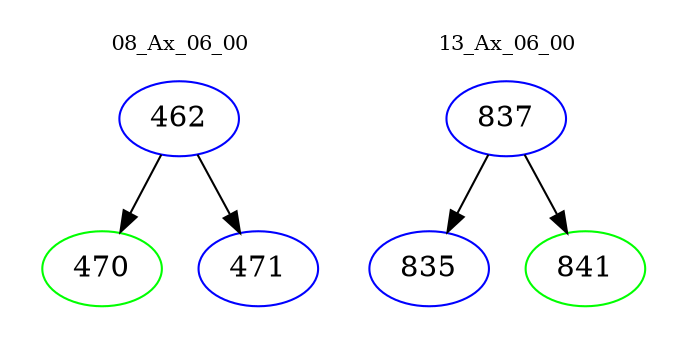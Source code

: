 digraph{
subgraph cluster_0 {
color = white
label = "08_Ax_06_00";
fontsize=10;
T0_462 [label="462", color="blue"]
T0_462 -> T0_470 [color="black"]
T0_470 [label="470", color="green"]
T0_462 -> T0_471 [color="black"]
T0_471 [label="471", color="blue"]
}
subgraph cluster_1 {
color = white
label = "13_Ax_06_00";
fontsize=10;
T1_837 [label="837", color="blue"]
T1_837 -> T1_835 [color="black"]
T1_835 [label="835", color="blue"]
T1_837 -> T1_841 [color="black"]
T1_841 [label="841", color="green"]
}
}
